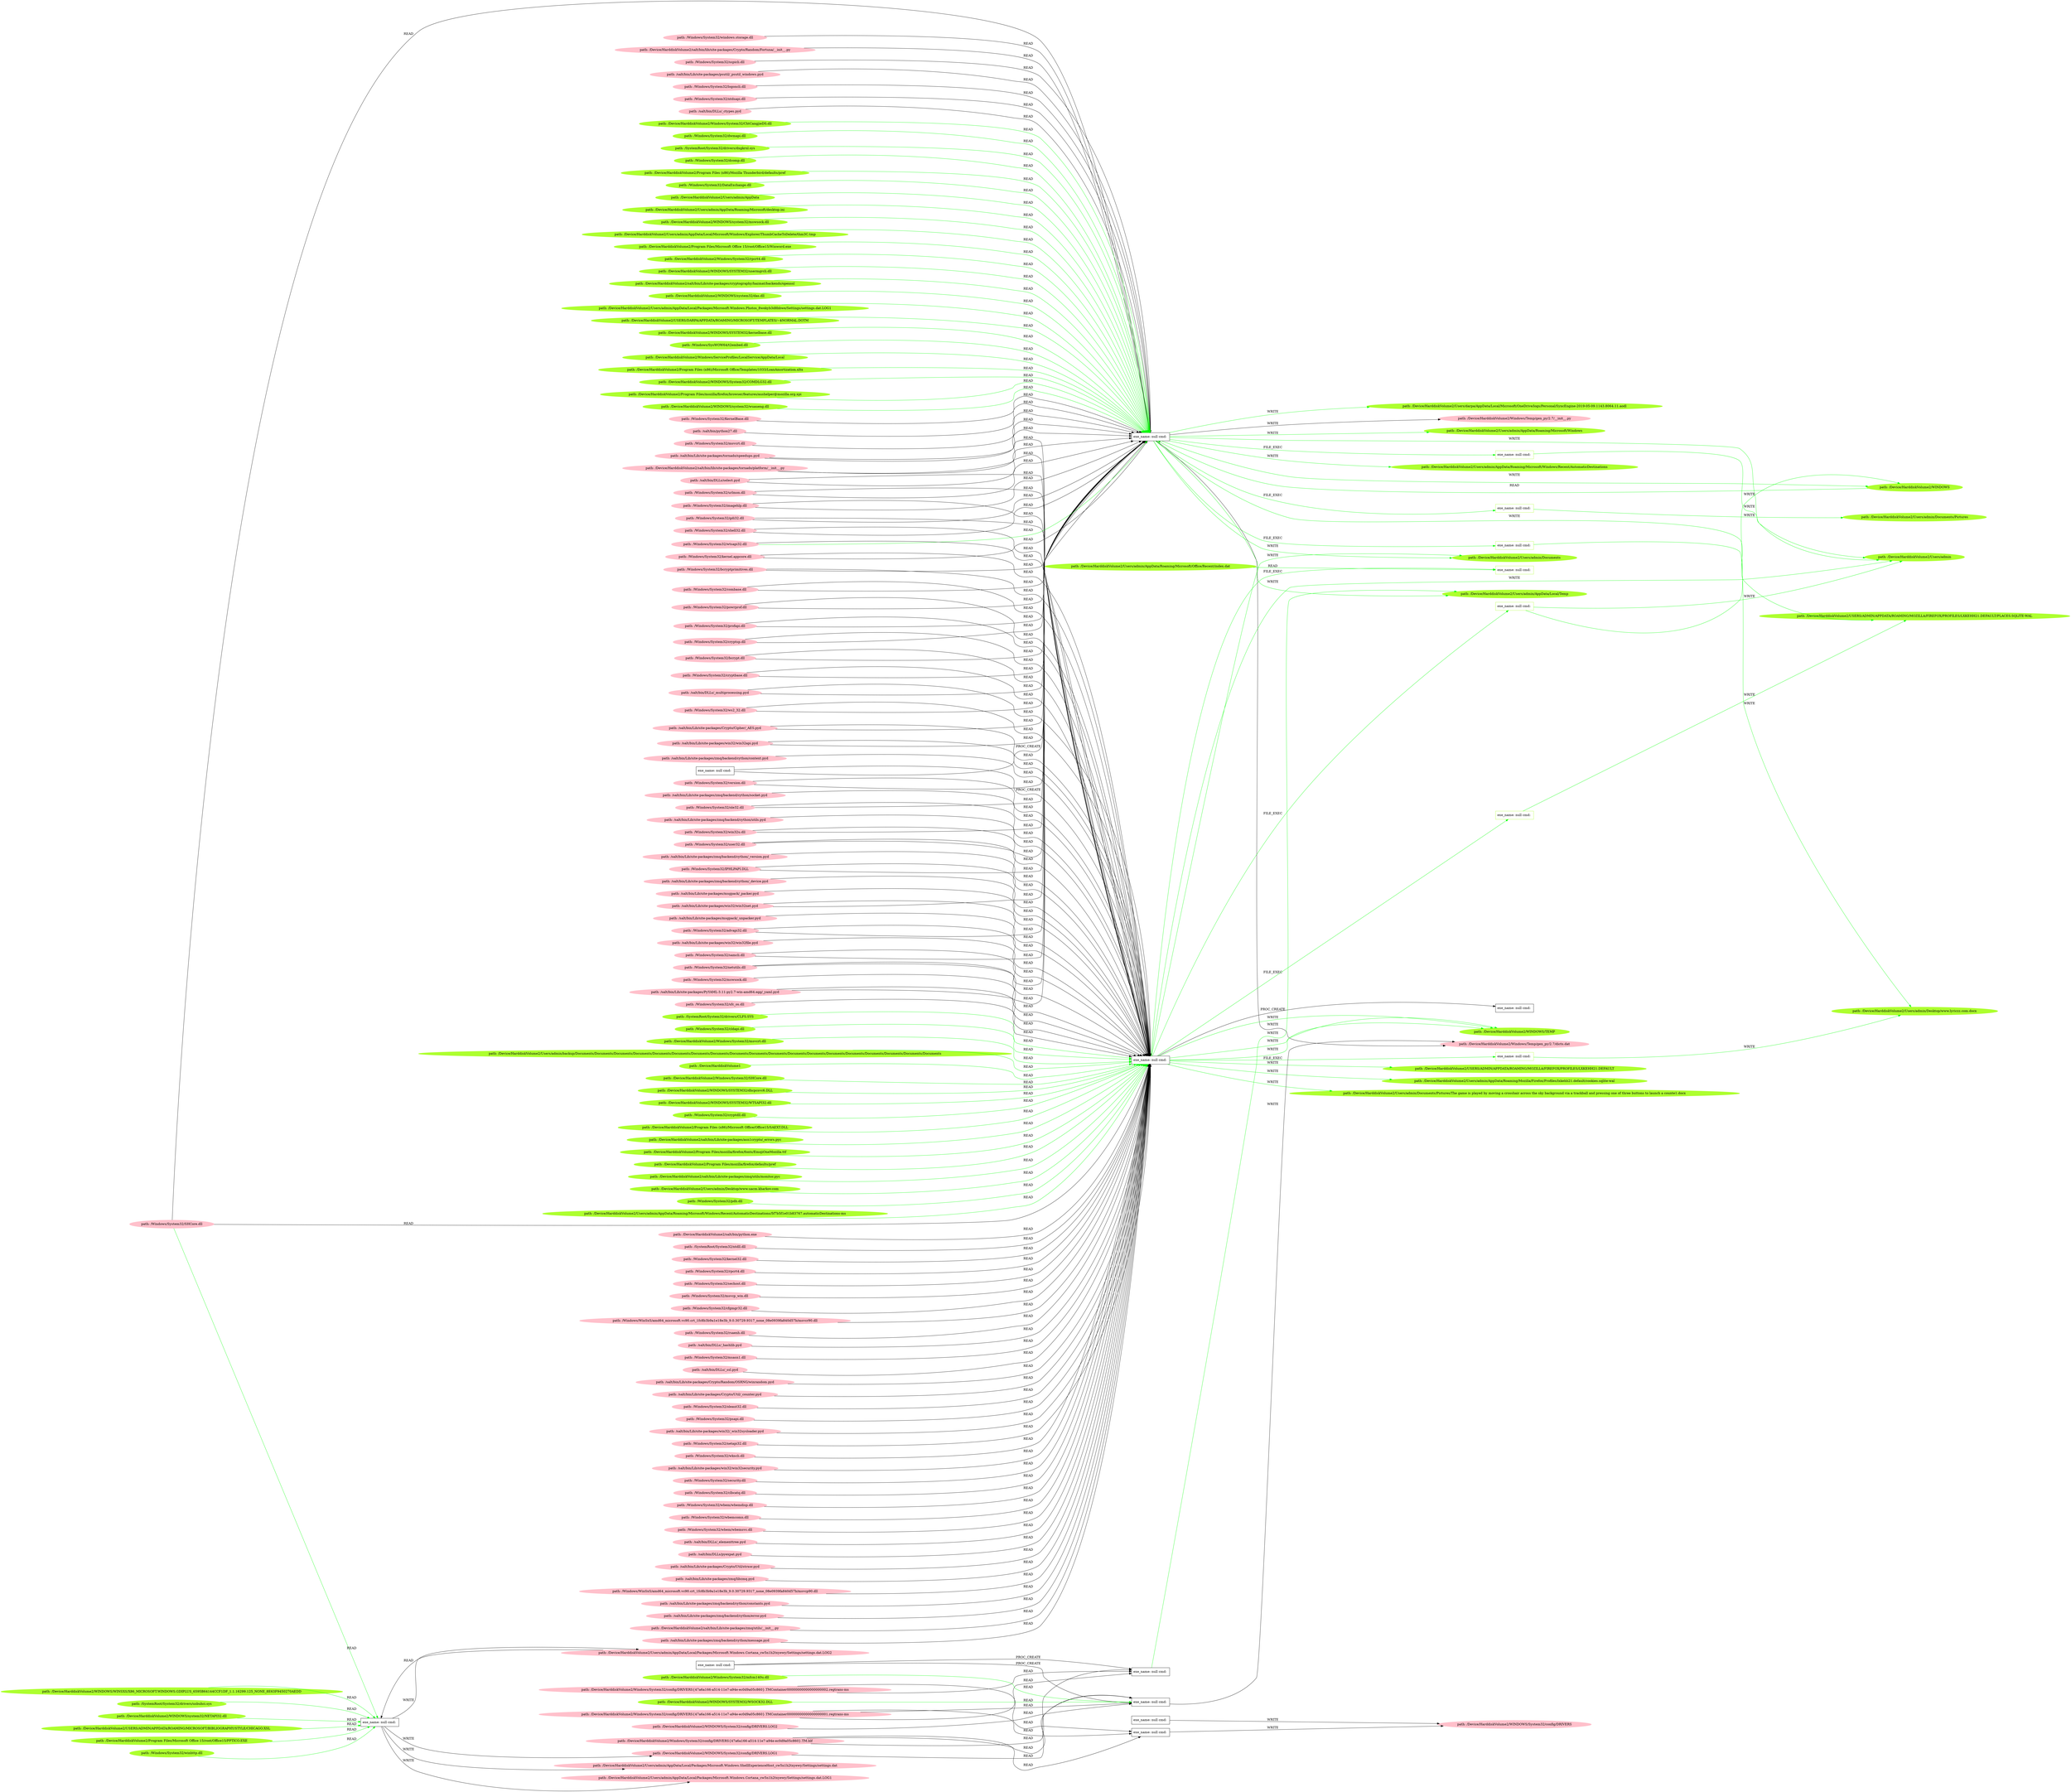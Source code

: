 digraph {
	rankdir=LR
	101 [label="exe_name: null cmd: " color=black shape=box style=solid]
	320 [label="exe_name: null cmd: " color=greenyellow shape=box style=solid]
	101 -> 320 [label=FILE_EXEC color=green]
	101 [label="exe_name: null cmd: " color=black shape=box style=solid]
	349 [label="exe_name: null cmd: " color=greenyellow shape=box style=solid]
	101 -> 349 [label=FILE_EXEC color=green]
	101 [label="exe_name: null cmd: " color=black shape=box style=solid]
	351 [label="exe_name: null cmd: " color=greenyellow shape=box style=solid]
	101 -> 351 [label=FILE_EXEC color=green]
	0 [label="exe_name: null cmd: " color=black shape=box style=solid]
	359 [label="exe_name: null cmd: " color=greenyellow shape=box style=solid]
	0 -> 359 [label=FILE_EXEC color=green]
	0 [label="exe_name: null cmd: " color=black shape=box style=solid]
	368 [label="exe_name: null cmd: " color=greenyellow shape=box style=solid]
	0 -> 368 [label=FILE_EXEC color=green]
	0 [label="exe_name: null cmd: " color=black shape=box style=solid]
	376 [label="exe_name: null cmd: " color=greenyellow shape=box style=solid]
	0 -> 376 [label=FILE_EXEC color=green]
	0 [label="exe_name: null cmd: " color=black shape=box style=solid]
	386 [label="exe_name: null cmd: " color=greenyellow shape=box style=solid]
	0 -> 386 [label=FILE_EXEC color=green]
	318 [label="path: /Device/HarddiskVolume2/Users/admin/AppData" color=greenyellow shape=oval style=filled]
	101 [label="exe_name: null cmd: " color=black shape=box style=solid]
	318 -> 101 [label=READ color=green]
	348 [label="path: /Device/HarddiskVolume2/Users/admin/AppData/Roaming/Microsoft/desktop.ini" color=greenyellow shape=oval style=filled]
	101 [label="exe_name: null cmd: " color=black shape=box style=solid]
	348 -> 101 [label=READ color=green]
	338 [label="path: /Device/HarddiskVolume2/WINDOWS" color=greenyellow shape=oval style=filled]
	101 [label="exe_name: null cmd: " color=black shape=box style=solid]
	338 -> 101 [label=READ color=green]
	381 [label="path: /Device/HarddiskVolume2/Windows/System32/msvcrt.dll" color=greenyellow shape=oval style=filled]
	0 [label="exe_name: null cmd: " color=black shape=box style=solid]
	381 -> 0 [label=READ color=green]
	364 [label="path: /Device/HarddiskVolume2/Users/admin/backup/Documents/Documents/Documents/Documents/Documents/Documents/Documents/Documents/Documents/Documents/Documents/Documents/Documents/Documents/Documents/Documents/Documents/Documents/Documents" color=greenyellow shape=oval style=filled]
	0 [label="exe_name: null cmd: " color=black shape=box style=solid]
	364 -> 0 [label=READ color=green]
	354 [label="path: /Device/HarddiskVolume1" color=greenyellow shape=oval style=filled]
	0 [label="exe_name: null cmd: " color=black shape=box style=solid]
	354 -> 0 [label=READ color=green]
	367 [label="path: /Device/HarddiskVolume2/Windows/System32/SHCore.dll" color=greenyellow shape=oval style=filled]
	0 [label="exe_name: null cmd: " color=black shape=box style=solid]
	367 -> 0 [label=READ color=green]
	63 [label="exe_name: null cmd: " color=black shape=box style=solid]
	184 [label="path: /Device/HarddiskVolume2/WINDOWS/System32/config/DRIVERS.LOG1" color=pink shape=oval style=filled]
	63 -> 184 [label=WRITE color=black]
	151 [label="path: /Device/HarddiskVolume2/Windows/System32/config/DRIVERS{47a6a166-a514-11e7-a94e-ec0d9a05c860}.TMContainer00000000000000000001.regtrans-ms" color=pink shape=oval style=filled]
	66 [label="exe_name: null cmd: " color=black shape=box style=solid]
	151 -> 66 [label=READ color=black]
	66 [label="exe_name: null cmd: " color=black shape=box style=solid]
	283 [label="path: /Device/HarddiskVolume2/WINDOWS/System32/config/DRIVERS" color=pink shape=oval style=filled]
	66 -> 283 [label=WRITE color=black]
	142 [label="path: /Device/HarddiskVolume2/Windows/System32/config/DRIVERS{47a6a166-a514-11e7-a94e-ec0d9a05c860}.TM.blf" color=pink shape=oval style=filled]
	66 [label="exe_name: null cmd: " color=black shape=box style=solid]
	142 -> 66 [label=READ color=black]
	191 [label="path: /Device/HarddiskVolume2/Windows/System32/config/DRIVERS{47a6a166-a514-11e7-a94e-ec0d9a05c860}.TMContainer00000000000000000002.regtrans-ms" color=pink shape=oval style=filled]
	66 [label="exe_name: null cmd: " color=black shape=box style=solid]
	191 -> 66 [label=READ color=black]
	346 [label="path: /Device/HarddiskVolume2/WINDOWS/system32/mswsock.dll" color=greenyellow shape=oval style=filled]
	101 [label="exe_name: null cmd: " color=black shape=box style=solid]
	346 -> 101 [label=READ color=green]
	357 [label="path: /Device/HarddiskVolume2/WINDOWS/SYSTEM32/dhcpcsvc6.DLL" color=greenyellow shape=oval style=filled]
	0 [label="exe_name: null cmd: " color=black shape=box style=solid]
	357 -> 0 [label=READ color=green]
	323 [label="path: /Device/HarddiskVolume2/Users/admin/AppData/Local/Microsoft/Windows/Explorer/ThumbCacheToDelete/thm3C.tmp" color=greenyellow shape=oval style=filled]
	101 [label="exe_name: null cmd: " color=black shape=box style=solid]
	323 -> 101 [label=READ color=green]
	308 [label="path: /Device/HarddiskVolume2/WINDOWS/system32/NETAPI32.dll" color=greenyellow shape=oval style=filled]
	63 [label="exe_name: null cmd: " color=black shape=box style=solid]
	308 -> 63 [label=READ color=green]
	361 [label="path: /Device/HarddiskVolume2/WINDOWS/SYSTEM32/WTSAPI32.dll" color=greenyellow shape=oval style=filled]
	0 [label="exe_name: null cmd: " color=black shape=box style=solid]
	361 -> 0 [label=READ color=green]
	340 [label="path: /Device/HarddiskVolume2/Program Files/Microsoft Office 15/root/Office15/Winword.exe" color=greenyellow shape=oval style=filled]
	101 [label="exe_name: null cmd: " color=black shape=box style=solid]
	340 -> 101 [label=READ color=green]
	363 [label="path: /Windows/System32/cryptdll.dll" color=greenyellow shape=oval style=filled]
	0 [label="exe_name: null cmd: " color=black shape=box style=solid]
	363 -> 0 [label=READ color=green]
	313 [label="path: /Device/HarddiskVolume2/USERS/ADMIN/APPDATA/ROAMING/MICROSOFT/BIBLIOGRAPHY/STYLE/CHICAGO.XSL" color=greenyellow shape=oval style=filled]
	63 [label="exe_name: null cmd: " color=black shape=box style=solid]
	313 -> 63 [label=READ color=green]
	335 [label="path: /Device/HarddiskVolume2/Windows/System32/rpcrt4.dll" color=greenyellow shape=oval style=filled]
	101 [label="exe_name: null cmd: " color=black shape=box style=solid]
	335 -> 101 [label=READ color=green]
	384 [label="path: /Device/HarddiskVolume2/Program Files (x86)/Microsoft Office/Office15/SAEXT.DLL" color=greenyellow shape=oval style=filled]
	0 [label="exe_name: null cmd: " color=black shape=box style=solid]
	384 -> 0 [label=READ color=green]
	324 [label="path: /Device/HarddiskVolume2/WINDOWS/SYSTEM32/usermgrcli.dll" color=greenyellow shape=oval style=filled]
	101 [label="exe_name: null cmd: " color=black shape=box style=solid]
	324 -> 101 [label=READ color=green]
	317 [label="path: /Device/HarddiskVolume2/salt/bin/Lib/site-packages/cryptography/hazmat/backends/openssl" color=greenyellow shape=oval style=filled]
	101 [label="exe_name: null cmd: " color=black shape=box style=solid]
	317 -> 101 [label=READ color=green]
	356 [label="path: /Device/HarddiskVolume2/salt/bin/Lib/site-packages/asn1crypto/_errors.pyc" color=greenyellow shape=oval style=filled]
	0 [label="exe_name: null cmd: " color=black shape=box style=solid]
	356 -> 0 [label=READ color=green]
	63 [label="exe_name: null cmd: " color=black shape=box style=solid]
	302 [label="path: /Device/HarddiskVolume2/Users/admin/AppData/Local/Packages/Microsoft.Windows.ShellExperienceHost_cw5n1h2txyewy/Settings/settings.dat" color=pink shape=oval style=filled]
	63 -> 302 [label=WRITE color=black]
	63 [label="exe_name: null cmd: " color=black shape=box style=solid]
	299 [label="path: /Device/HarddiskVolume2/Users/admin/AppData/Local/Packages/Microsoft.Windows.Cortana_cw5n1h2txyewy/Settings/settings.dat.LOG1" color=pink shape=oval style=filled]
	63 -> 299 [label=WRITE color=black]
	63 [label="exe_name: null cmd: " color=black shape=box style=solid]
	279 [label="path: /Device/HarddiskVolume2/Users/admin/AppData/Local/Packages/Microsoft.Windows.Cortana_cw5n1h2txyewy/Settings/settings.dat.LOG2" color=pink shape=oval style=filled]
	63 -> 279 [label=WRITE color=black]
	279 [label="path: /Device/HarddiskVolume2/Users/admin/AppData/Local/Packages/Microsoft.Windows.Cortana_cw5n1h2txyewy/Settings/settings.dat.LOG2" color=pink shape=oval style=filled]
	63 [label="exe_name: null cmd: " color=black shape=box style=solid]
	279 -> 63 [label=READ color=black]
	380 [label="path: /Device/HarddiskVolume2/Program Files/mozilla/firefox/fonts/EmojiOneMozilla.ttf" color=greenyellow shape=oval style=filled]
	0 [label="exe_name: null cmd: " color=black shape=box style=solid]
	380 -> 0 [label=READ color=green]
	332 [label="path: /Device/HarddiskVolume2/WINDOWS/system32/das.dll" color=greenyellow shape=oval style=filled]
	101 [label="exe_name: null cmd: " color=black shape=box style=solid]
	332 -> 101 [label=READ color=green]
	0 [label="exe_name: null cmd: " color=black shape=box style=solid]
	362 [label="path: /Device/HarddiskVolume2/WINDOWS/TEMP" color=greenyellow shape=oval style=filled]
	0 -> 362 [label=WRITE color=green]
	339 [label="path: /Device/HarddiskVolume2/Users/admin/AppData/Local/Packages/Microsoft.Windows.Photos_8wekyb3d8bbwe/Settings/settings.dat.LOG1" color=greenyellow shape=oval style=filled]
	101 [label="exe_name: null cmd: " color=black shape=box style=solid]
	339 -> 101 [label=READ color=green]
	312 [label="path: /Device/HarddiskVolume2/Program Files/Microsoft Office 15/root/Office15/PPTICO.EXE" color=greenyellow shape=oval style=filled]
	63 [label="exe_name: null cmd: " color=black shape=box style=solid]
	312 -> 63 [label=READ color=green]
	388 [label="path: /Device/HarddiskVolume2/Windows/System32/mfcm140u.dll" color=greenyellow shape=oval style=filled]
	100 [label="exe_name: null cmd: " color=black shape=box style=solid]
	388 -> 100 [label=READ color=green]
	344 [label="path: /Device/HarddiskVolume2/USERS/DARPA/APPDATA/ROAMING/MICROSOFT/TEMPLATES/~$NORMAL.DOTM" color=greenyellow shape=oval style=filled]
	101 [label="exe_name: null cmd: " color=black shape=box style=solid]
	344 -> 101 [label=READ color=green]
	101 [label="exe_name: null cmd: " color=black shape=box style=solid]
	347 [label="path: /Device/HarddiskVolume2/Users/admin/AppData/Local/Temp" color=greenyellow shape=oval style=filled]
	101 -> 347 [label=WRITE color=green]
	0 [label="exe_name: null cmd: " color=black shape=box style=solid]
	362 [label="path: /Device/HarddiskVolume2/WINDOWS/TEMP" color=greenyellow shape=oval style=filled]
	0 -> 362 [label=WRITE color=green]
	310 [label="path: /Windows/System32/winhttp.dll" color=greenyellow shape=oval style=filled]
	63 [label="exe_name: null cmd: " color=black shape=box style=solid]
	310 -> 63 [label=READ color=green]
	331 [label="path: /Device/HarddiskVolume2/WINDOWS/SYSTEM32/kernelbase.dll" color=greenyellow shape=oval style=filled]
	101 [label="exe_name: null cmd: " color=black shape=box style=solid]
	331 -> 101 [label=READ color=green]
	333 [label="path: /Windows/SysWOW64/t2embed.dll" color=greenyellow shape=oval style=filled]
	101 [label="exe_name: null cmd: " color=black shape=box style=solid]
	333 -> 101 [label=READ color=green]
	330 [label="path: /Device/HarddiskVolume2/Windows/ServiceProfiles/LocalService/AppData/Local" color=greenyellow shape=oval style=filled]
	101 [label="exe_name: null cmd: " color=black shape=box style=solid]
	330 -> 101 [label=READ color=green]
	309 [label="path: /Device/HarddiskVolume2/WINDOWS/WINSXS/X86_MICROSOFT.WINDOWS.GDIPLUS_6595B64144CCF1DF_1.1.16299.125_NONE_8E63F9450270AEDD" color=greenyellow shape=oval style=filled]
	63 [label="exe_name: null cmd: " color=black shape=box style=solid]
	309 -> 63 [label=READ color=green]
	0 [label="exe_name: null cmd: " color=black shape=box style=solid]
	362 [label="path: /Device/HarddiskVolume2/WINDOWS/TEMP" color=greenyellow shape=oval style=filled]
	0 -> 362 [label=WRITE color=green]
	376 [label="exe_name: null cmd: " color=greenyellow shape=box style=solid]
	336 [label="path: /Device/HarddiskVolume2/USERS/ADMIN/APPDATA/ROAMING/MOZILLA/FIREFOX/PROFILES/LXKEHH21.DEFAULT/PLACES.SQLITE-WAL" color=greenyellow shape=oval style=filled]
	376 -> 336 [label=WRITE color=green]
	67 [label="exe_name: null cmd: " color=black shape=box style=solid]
	347 [label="path: /Device/HarddiskVolume2/Users/admin/AppData/Local/Temp" color=greenyellow shape=oval style=filled]
	67 -> 347 [label=WRITE color=green]
	102 [label="exe_name: null cmd: " color=black shape=box style=solid]
	67 [label="exe_name: null cmd: " color=black shape=box style=solid]
	102 -> 67 [label=PROC_CREATE color=black]
	65 [label="exe_name: null cmd: " color=black shape=box style=solid]
	283 [label="path: /Device/HarddiskVolume2/WINDOWS/System32/config/DRIVERS" color=pink shape=oval style=filled]
	65 -> 283 [label=WRITE color=black]
	151 [label="path: /Device/HarddiskVolume2/Windows/System32/config/DRIVERS{47a6a166-a514-11e7-a94e-ec0d9a05c860}.TMContainer00000000000000000001.regtrans-ms" color=pink shape=oval style=filled]
	67 [label="exe_name: null cmd: " color=black shape=box style=solid]
	151 -> 67 [label=READ color=black]
	142 [label="path: /Device/HarddiskVolume2/Windows/System32/config/DRIVERS{47a6a166-a514-11e7-a94e-ec0d9a05c860}.TM.blf" color=pink shape=oval style=filled]
	67 [label="exe_name: null cmd: " color=black shape=box style=solid]
	142 -> 67 [label=READ color=black]
	191 [label="path: /Device/HarddiskVolume2/Windows/System32/config/DRIVERS{47a6a166-a514-11e7-a94e-ec0d9a05c860}.TMContainer00000000000000000002.regtrans-ms" color=pink shape=oval style=filled]
	67 [label="exe_name: null cmd: " color=black shape=box style=solid]
	191 -> 67 [label=READ color=black]
	101 [label="exe_name: null cmd: " color=black shape=box style=solid]
	329 [label="path: /Device/HarddiskVolume2/Users/darpa/AppData/Local/Microsoft/OneDrive/logs/Personal/SyncEngine-2019-05-09.1143.8064.11.aodl" color=greenyellow shape=oval style=filled]
	101 -> 329 [label=WRITE color=green]
	319 [label="path: /Device/HarddiskVolume2/Program Files (x86)/Microsoft Office/Templates/1033/LoanAmortization.xltx" color=greenyellow shape=oval style=filled]
	101 [label="exe_name: null cmd: " color=black shape=box style=solid]
	319 -> 101 [label=READ color=green]
	0 [label="exe_name: null cmd: " color=black shape=box style=solid]
	315 [label="path: /Device/HarddiskVolume2/Users/admin/Documents" color=greenyellow shape=oval style=filled]
	0 -> 315 [label=WRITE color=green]
	349 [label="exe_name: null cmd: " color=greenyellow shape=box style=solid]
	350 [label="path: /Device/HarddiskVolume2/Users/admin/Desktop/www.lyriczz.com.docx" color=greenyellow shape=oval style=filled]
	349 -> 350 [label=WRITE color=green]
	386 [label="exe_name: null cmd: " color=greenyellow shape=box style=solid]
	350 [label="path: /Device/HarddiskVolume2/Users/admin/Desktop/www.lyriczz.com.docx" color=greenyellow shape=oval style=filled]
	386 -> 350 [label=WRITE color=green]
	337 [label="path: /Device/HarddiskVolume2/WINDOWS/System32/COMDLG32.dll" color=greenyellow shape=oval style=filled]
	101 [label="exe_name: null cmd: " color=black shape=box style=solid]
	337 -> 101 [label=READ color=green]
	385 [label="path: /Device/HarddiskVolume2/Program Files/mozilla/firefox/defaults/pref" color=greenyellow shape=oval style=filled]
	0 [label="exe_name: null cmd: " color=black shape=box style=solid]
	385 -> 0 [label=READ color=green]
	373 [label="path: /Device/HarddiskVolume2/salt/bin/Lib/site-packages/zmq/utils/monitor.pyc" color=greenyellow shape=oval style=filled]
	0 [label="exe_name: null cmd: " color=black shape=box style=solid]
	373 -> 0 [label=READ color=green]
	316 [label="path: /Device/HarddiskVolume2/Program Files/mozilla/firefox/browser/features/aushelper@mozilla.org.xpi" color=greenyellow shape=oval style=filled]
	101 [label="exe_name: null cmd: " color=black shape=box style=solid]
	316 -> 101 [label=READ color=green]
	334 [label="path: /Device/HarddiskVolume2/WINDOWS/system32/wuaueng.dll" color=greenyellow shape=oval style=filled]
	101 [label="exe_name: null cmd: " color=black shape=box style=solid]
	334 -> 101 [label=READ color=green]
	383 [label="path: /Device/HarddiskVolume2/Users/admin/Desktop/www.uacm.kharkov.com" color=greenyellow shape=oval style=filled]
	0 [label="exe_name: null cmd: " color=black shape=box style=solid]
	383 -> 0 [label=READ color=green]
	358 [label="path: /Windows/System32/pdh.dll" color=greenyellow shape=oval style=filled]
	0 [label="exe_name: null cmd: " color=black shape=box style=solid]
	358 -> 0 [label=READ color=green]
	389 [label="path: /Device/HarddiskVolume2/WINDOWS/SYSTEM32/WSOCK32.DLL" color=greenyellow shape=oval style=filled]
	100 [label="exe_name: null cmd: " color=black shape=box style=solid]
	389 -> 100 [label=READ color=green]
	366 [label="path: /Device/HarddiskVolume2/Users/admin/AppData/Roaming/Microsoft/Windows/Recent/AutomaticDestinations/5f7b5f1e01b83767.automaticDestinations-ms" color=greenyellow shape=oval style=filled]
	0 [label="exe_name: null cmd: " color=black shape=box style=solid]
	366 -> 0 [label=READ color=green]
	102 [label="exe_name: null cmd: " color=black shape=box style=solid]
	100 [label="exe_name: null cmd: " color=black shape=box style=solid]
	102 -> 100 [label=PROC_CREATE color=black]
	113 [label="path: /Device/HarddiskVolume2/WINDOWS/System32/config/DRIVERS.LOG2" color=pink shape=oval style=filled]
	100 [label="exe_name: null cmd: " color=black shape=box style=solid]
	113 -> 100 [label=READ color=black]
	184 [label="path: /Device/HarddiskVolume2/WINDOWS/System32/config/DRIVERS.LOG1" color=pink shape=oval style=filled]
	100 [label="exe_name: null cmd: " color=black shape=box style=solid]
	184 -> 100 [label=READ color=black]
	142 [label="path: /Device/HarddiskVolume2/Windows/System32/config/DRIVERS{47a6a166-a514-11e7-a94e-ec0d9a05c860}.TM.blf" color=pink shape=oval style=filled]
	100 [label="exe_name: null cmd: " color=black shape=box style=solid]
	142 -> 100 [label=READ color=black]
	151 [label="path: /Device/HarddiskVolume2/Windows/System32/config/DRIVERS{47a6a166-a514-11e7-a94e-ec0d9a05c860}.TMContainer00000000000000000001.regtrans-ms" color=pink shape=oval style=filled]
	100 [label="exe_name: null cmd: " color=black shape=box style=solid]
	151 -> 100 [label=READ color=black]
	26 [label="exe_name: null cmd: " color=black shape=box style=solid]
	101 [label="exe_name: null cmd: " color=black shape=box style=solid]
	26 -> 101 [label=PROC_CREATE color=black]
	291 [label="path: /Windows/System32/KernelBase.dll" color=pink shape=oval style=filled]
	101 [label="exe_name: null cmd: " color=black shape=box style=solid]
	291 -> 101 [label=READ color=black]
	235 [label="path: /Windows/System32/win32u.dll" color=pink shape=oval style=filled]
	101 [label="exe_name: null cmd: " color=black shape=box style=solid]
	235 -> 101 [label=READ color=black]
	288 [label="path: /Windows/System32/user32.dll" color=pink shape=oval style=filled]
	101 [label="exe_name: null cmd: " color=black shape=box style=solid]
	288 -> 101 [label=READ color=black]
	301 [label="path: /salt/bin/python27.dll" color=pink shape=oval style=filled]
	101 [label="exe_name: null cmd: " color=black shape=box style=solid]
	301 -> 101 [label=READ color=black]
	155 [label="path: /Windows/System32/msvcrt.dll" color=pink shape=oval style=filled]
	101 [label="exe_name: null cmd: " color=black shape=box style=solid]
	155 -> 101 [label=READ color=black]
	156 [label="path: /Windows/System32/advapi32.dll" color=pink shape=oval style=filled]
	101 [label="exe_name: null cmd: " color=black shape=box style=solid]
	156 -> 101 [label=READ color=black]
	162 [label="path: /Windows/System32/gdi32.dll" color=pink shape=oval style=filled]
	101 [label="exe_name: null cmd: " color=black shape=box style=solid]
	162 -> 101 [label=READ color=black]
	193 [label="path: /Windows/System32/shell32.dll" color=pink shape=oval style=filled]
	101 [label="exe_name: null cmd: " color=black shape=box style=solid]
	193 -> 101 [label=READ color=black]
	128 [label="path: /Windows/System32/kernel.appcore.dll" color=pink shape=oval style=filled]
	101 [label="exe_name: null cmd: " color=black shape=box style=solid]
	128 -> 101 [label=READ color=black]
	136 [label="path: /Windows/System32/SHCore.dll" color=pink shape=oval style=filled]
	101 [label="exe_name: null cmd: " color=black shape=box style=solid]
	136 -> 101 [label=READ color=black]
	140 [label="path: /Windows/System32/bcryptprimitives.dll" color=pink shape=oval style=filled]
	101 [label="exe_name: null cmd: " color=black shape=box style=solid]
	140 -> 101 [label=READ color=black]
	170 [label="path: /Windows/System32/combase.dll" color=pink shape=oval style=filled]
	101 [label="exe_name: null cmd: " color=black shape=box style=solid]
	170 -> 101 [label=READ color=black]
	239 [label="path: /Windows/System32/powrprof.dll" color=pink shape=oval style=filled]
	101 [label="exe_name: null cmd: " color=black shape=box style=solid]
	239 -> 101 [label=READ color=black]
	262 [label="path: /Windows/System32/windows.storage.dll" color=pink shape=oval style=filled]
	101 [label="exe_name: null cmd: " color=black shape=box style=solid]
	262 -> 101 [label=READ color=black]
	277 [label="path: /Windows/System32/profapi.dll" color=pink shape=oval style=filled]
	101 [label="exe_name: null cmd: " color=black shape=box style=solid]
	277 -> 101 [label=READ color=black]
	247 [label="path: /Windows/System32/cryptsp.dll" color=pink shape=oval style=filled]
	101 [label="exe_name: null cmd: " color=black shape=box style=solid]
	247 -> 101 [label=READ color=black]
	201 [label="path: /Windows/System32/bcrypt.dll" color=pink shape=oval style=filled]
	101 [label="exe_name: null cmd: " color=black shape=box style=solid]
	201 -> 101 [label=READ color=black]
	168 [label="path: /Windows/System32/cryptbase.dll" color=pink shape=oval style=filled]
	101 [label="exe_name: null cmd: " color=black shape=box style=solid]
	168 -> 101 [label=READ color=black]
	145 [label="path: /salt/bin/DLLs/_multiprocessing.pyd" color=pink shape=oval style=filled]
	101 [label="exe_name: null cmd: " color=black shape=box style=solid]
	145 -> 101 [label=READ color=black]
	217 [label="path: /Windows/System32/ws2_32.dll" color=pink shape=oval style=filled]
	101 [label="exe_name: null cmd: " color=black shape=box style=solid]
	217 -> 101 [label=READ color=black]
	243 [label="path: /Device/HarddiskVolume2/salt/bin/lib/site-packages/Crypto/Random/Fortuna/__init__.py" color=pink shape=oval style=filled]
	101 [label="exe_name: null cmd: " color=black shape=box style=solid]
	243 -> 101 [label=READ color=black]
	178 [label="path: /salt/bin/Lib/site-packages/Crypto/Cipher/_AES.pyd" color=pink shape=oval style=filled]
	101 [label="exe_name: null cmd: " color=black shape=box style=solid]
	178 -> 101 [label=READ color=black]
	241 [label="path: /salt/bin/Lib/site-packages/win32/win32api.pyd" color=pink shape=oval style=filled]
	101 [label="exe_name: null cmd: " color=black shape=box style=solid]
	241 -> 101 [label=READ color=black]
	195 [label="path: /Windows/System32/version.dll" color=pink shape=oval style=filled]
	101 [label="exe_name: null cmd: " color=black shape=box style=solid]
	195 -> 101 [label=READ color=black]
	205 [label="path: /Windows/System32/ole32.dll" color=pink shape=oval style=filled]
	101 [label="exe_name: null cmd: " color=black shape=box style=solid]
	205 -> 101 [label=READ color=black]
	264 [label="path: /Windows/System32/sspicli.dll" color=pink shape=oval style=filled]
	101 [label="exe_name: null cmd: " color=black shape=box style=solid]
	264 -> 101 [label=READ color=black]
	159 [label="path: /salt/bin/Lib/site-packages/psutil/_psutil_windows.pyd" color=pink shape=oval style=filled]
	101 [label="exe_name: null cmd: " color=black shape=box style=solid]
	159 -> 101 [label=READ color=black]
	255 [label="path: /Windows/System32/IPHLPAPI.DLL" color=pink shape=oval style=filled]
	101 [label="exe_name: null cmd: " color=black shape=box style=solid]
	255 -> 101 [label=READ color=black]
	174 [label="path: /salt/bin/Lib/site-packages/win32/win32net.pyd" color=pink shape=oval style=filled]
	101 [label="exe_name: null cmd: " color=black shape=box style=solid]
	174 -> 101 [label=READ color=black]
	237 [label="path: /Windows/System32/samcli.dll" color=pink shape=oval style=filled]
	101 [label="exe_name: null cmd: " color=black shape=box style=solid]
	237 -> 101 [label=READ color=black]
	271 [label="path: /Windows/System32/logoncli.dll" color=pink shape=oval style=filled]
	101 [label="exe_name: null cmd: " color=black shape=box style=solid]
	271 -> 101 [label=READ color=black]
	172 [label="path: /Windows/System32/netutils.dll" color=pink shape=oval style=filled]
	101 [label="exe_name: null cmd: " color=black shape=box style=solid]
	172 -> 101 [label=READ color=black]
	189 [label="path: /Windows/System32/ntdsapi.dll" color=pink shape=oval style=filled]
	101 [label="exe_name: null cmd: " color=black shape=box style=solid]
	189 -> 101 [label=READ color=black]
	252 [label="path: /salt/bin/DLLs/_ctypes.pyd" color=pink shape=oval style=filled]
	101 [label="exe_name: null cmd: " color=black shape=box style=solid]
	252 -> 101 [label=READ color=black]
	203 [label="path: /salt/bin/Lib/site-packages/PyYAML-3.11-py2.7-win-amd64.egg/_yaml.pyd" color=pink shape=oval style=filled]
	101 [label="exe_name: null cmd: " color=black shape=box style=solid]
	203 -> 101 [label=READ color=black]
	213 [label="path: /salt/bin/Lib/site-packages/tornado/speedups.pyd" color=pink shape=oval style=filled]
	101 [label="exe_name: null cmd: " color=black shape=box style=solid]
	213 -> 101 [label=READ color=black]
	219 [label="path: /Device/HarddiskVolume2/salt/bin/lib/site-packages/tornado/platform/__init__.py" color=pink shape=oval style=filled]
	101 [label="exe_name: null cmd: " color=black shape=box style=solid]
	219 -> 101 [label=READ color=black]
	231 [label="path: /salt/bin/DLLs/select.pyd" color=pink shape=oval style=filled]
	101 [label="exe_name: null cmd: " color=black shape=box style=solid]
	231 -> 101 [label=READ color=black]
	207 [label="path: /Windows/System32/urlmon.dll" color=pink shape=oval style=filled]
	101 [label="exe_name: null cmd: " color=black shape=box style=solid]
	207 -> 101 [label=READ color=black]
	304 [label="path: /Windows/System32/imagehlp.dll" color=pink shape=oval style=filled]
	101 [label="exe_name: null cmd: " color=black shape=box style=solid]
	304 -> 101 [label=READ color=black]
	101 [label="exe_name: null cmd: " color=black shape=box style=solid]
	258 [label="path: /Device/HarddiskVolume2/Windows/Temp/gen_py/2.7/__init__.py" color=pink shape=oval style=filled]
	101 -> 258 [label=WRITE color=black]
	101 [label="exe_name: null cmd: " color=black shape=box style=solid]
	225 [label="path: /Device/HarddiskVolume2/Windows/Temp/gen_py/2.7/dicts.dat" color=pink shape=oval style=filled]
	101 -> 225 [label=WRITE color=black]
	100 [label="exe_name: null cmd: " color=black shape=box style=solid]
	225 [label="path: /Device/HarddiskVolume2/Windows/Temp/gen_py/2.7/dicts.dat" color=pink shape=oval style=filled]
	100 -> 225 [label=WRITE color=black]
	101 [label="exe_name: null cmd: " color=black shape=box style=solid]
	336 [label="path: /Device/HarddiskVolume2/USERS/ADMIN/APPDATA/ROAMING/MOZILLA/FIREFOX/PROFILES/LXKEHH21.DEFAULT/PLACES.SQLITE-WAL" color=greenyellow shape=oval style=filled]
	101 -> 336 [label=WRITE color=green]
	341 [label="path: /Device/HarddiskVolume2/Windows/System32/ChtCangjieDS.dll" color=greenyellow shape=oval style=filled]
	101 [label="exe_name: null cmd: " color=black shape=box style=solid]
	341 -> 101 [label=READ color=green]
	368 [label="exe_name: null cmd: " color=greenyellow shape=box style=solid]
	338 [label="path: /Device/HarddiskVolume2/WINDOWS" color=greenyellow shape=oval style=filled]
	368 -> 338 [label=WRITE color=green]
	368 [label="exe_name: null cmd: " color=greenyellow shape=box style=solid]
	321 [label="path: /Device/HarddiskVolume2/Users/admin" color=greenyellow shape=oval style=filled]
	368 -> 321 [label=WRITE color=green]
	0 [label="exe_name: null cmd: " color=black shape=box style=solid]
	379 [label="path: /Device/HarddiskVolume2/Users/admin/AppData/Roaming/Mozilla/Firefox/Profiles/lxkehh21.default/cookies.sqlite-wal" color=greenyellow shape=oval style=filled]
	0 -> 379 [label=WRITE color=green]
	345 [label="path: /Windows/System32/dwmapi.dll" color=greenyellow shape=oval style=filled]
	101 [label="exe_name: null cmd: " color=black shape=box style=solid]
	345 -> 101 [label=READ color=green]
	0 [label="exe_name: null cmd: " color=black shape=box style=solid]
	382 [label="path: /Device/HarddiskVolume2/Users/admin/Documents/Pictures/The game is played by moving a crosshair across the sky background via a trackball and pressing one of three buttons to launch a counte1.docx" color=greenyellow shape=oval style=filled]
	0 -> 382 [label=WRITE color=green]
	360 [label="path: /Device/HarddiskVolume2/Users/admin/AppData/Roaming/Microsoft/Office/Recent/index.dat" color=greenyellow shape=oval style=filled]
	359 [label="exe_name: null cmd: " color=greenyellow shape=box style=solid]
	360 -> 359 [label=READ color=green]
	101 [label="exe_name: null cmd: " color=black shape=box style=solid]
	338 [label="path: /Device/HarddiskVolume2/WINDOWS" color=greenyellow shape=oval style=filled]
	101 -> 338 [label=WRITE color=green]
	26 [label="exe_name: null cmd: " color=black shape=box style=solid]
	0 [label="exe_name: null cmd: " color=black shape=box style=solid]
	26 -> 0 [label=PROC_CREATE color=black]
	297 [label="path: /Device/HarddiskVolume2/salt/bin/python.exe" color=pink shape=oval style=filled]
	0 [label="exe_name: null cmd: " color=black shape=box style=solid]
	297 -> 0 [label=READ color=black]
	233 [label="path: /SystemRoot/System32/ntdll.dll" color=pink shape=oval style=filled]
	0 [label="exe_name: null cmd: " color=black shape=box style=solid]
	233 -> 0 [label=READ color=black]
	270 [label="path: /Windows/System32/kernel32.dll" color=pink shape=oval style=filled]
	0 [label="exe_name: null cmd: " color=black shape=box style=solid]
	270 -> 0 [label=READ color=black]
	156 [label="path: /Windows/System32/advapi32.dll" color=pink shape=oval style=filled]
	0 [label="exe_name: null cmd: " color=black shape=box style=solid]
	156 -> 0 [label=READ color=black]
	162 [label="path: /Windows/System32/gdi32.dll" color=pink shape=oval style=filled]
	0 [label="exe_name: null cmd: " color=black shape=box style=solid]
	162 -> 0 [label=READ color=black]
	177 [label="path: /Windows/System32/rpcrt4.dll" color=pink shape=oval style=filled]
	0 [label="exe_name: null cmd: " color=black shape=box style=solid]
	177 -> 0 [label=READ color=black]
	180 [label="path: /Windows/System32/sechost.dll" color=pink shape=oval style=filled]
	0 [label="exe_name: null cmd: " color=black shape=box style=solid]
	180 -> 0 [label=READ color=black]
	235 [label="path: /Windows/System32/win32u.dll" color=pink shape=oval style=filled]
	0 [label="exe_name: null cmd: " color=black shape=box style=solid]
	235 -> 0 [label=READ color=black]
	260 [label="path: /Windows/System32/msvcp_win.dll" color=pink shape=oval style=filled]
	0 [label="exe_name: null cmd: " color=black shape=box style=solid]
	260 -> 0 [label=READ color=black]
	288 [label="path: /Windows/System32/user32.dll" color=pink shape=oval style=filled]
	0 [label="exe_name: null cmd: " color=black shape=box style=solid]
	288 -> 0 [label=READ color=black]
	128 [label="path: /Windows/System32/kernel.appcore.dll" color=pink shape=oval style=filled]
	0 [label="exe_name: null cmd: " color=black shape=box style=solid]
	128 -> 0 [label=READ color=black]
	136 [label="path: /Windows/System32/SHCore.dll" color=pink shape=oval style=filled]
	0 [label="exe_name: null cmd: " color=black shape=box style=solid]
	136 -> 0 [label=READ color=black]
	138 [label="path: /Windows/System32/cfgmgr32.dll" color=pink shape=oval style=filled]
	0 [label="exe_name: null cmd: " color=black shape=box style=solid]
	138 -> 0 [label=READ color=black]
	140 [label="path: /Windows/System32/bcryptprimitives.dll" color=pink shape=oval style=filled]
	0 [label="exe_name: null cmd: " color=black shape=box style=solid]
	140 -> 0 [label=READ color=black]
	170 [label="path: /Windows/System32/combase.dll" color=pink shape=oval style=filled]
	0 [label="exe_name: null cmd: " color=black shape=box style=solid]
	170 -> 0 [label=READ color=black]
	193 [label="path: /Windows/System32/shell32.dll" color=pink shape=oval style=filled]
	0 [label="exe_name: null cmd: " color=black shape=box style=solid]
	193 -> 0 [label=READ color=black]
	239 [label="path: /Windows/System32/powrprof.dll" color=pink shape=oval style=filled]
	0 [label="exe_name: null cmd: " color=black shape=box style=solid]
	239 -> 0 [label=READ color=black]
	277 [label="path: /Windows/System32/profapi.dll" color=pink shape=oval style=filled]
	0 [label="exe_name: null cmd: " color=black shape=box style=solid]
	277 -> 0 [label=READ color=black]
	165 [label="path: /Windows/WinSxS/amd64_microsoft.vc90.crt_1fc8b3b9a1e18e3b_9.0.30729.9317_none_08e0939fa840d57b/msvcr90.dll" color=pink shape=oval style=filled]
	0 [label="exe_name: null cmd: " color=black shape=box style=solid]
	165 -> 0 [label=READ color=black]
	247 [label="path: /Windows/System32/cryptsp.dll" color=pink shape=oval style=filled]
	0 [label="exe_name: null cmd: " color=black shape=box style=solid]
	247 -> 0 [label=READ color=black]
	201 [label="path: /Windows/System32/bcrypt.dll" color=pink shape=oval style=filled]
	0 [label="exe_name: null cmd: " color=black shape=box style=solid]
	201 -> 0 [label=READ color=black]
	286 [label="path: /Windows/System32/rsaenh.dll" color=pink shape=oval style=filled]
	0 [label="exe_name: null cmd: " color=black shape=box style=solid]
	286 -> 0 [label=READ color=black]
	168 [label="path: /Windows/System32/cryptbase.dll" color=pink shape=oval style=filled]
	0 [label="exe_name: null cmd: " color=black shape=box style=solid]
	168 -> 0 [label=READ color=black]
	145 [label="path: /salt/bin/DLLs/_multiprocessing.pyd" color=pink shape=oval style=filled]
	0 [label="exe_name: null cmd: " color=black shape=box style=solid]
	145 -> 0 [label=READ color=black]
	217 [label="path: /Windows/System32/ws2_32.dll" color=pink shape=oval style=filled]
	0 [label="exe_name: null cmd: " color=black shape=box style=solid]
	217 -> 0 [label=READ color=black]
	222 [label="path: /salt/bin/DLLs/_hashlib.pyd" color=pink shape=oval style=filled]
	0 [label="exe_name: null cmd: " color=black shape=box style=solid]
	222 -> 0 [label=READ color=black]
	187 [label="path: /Windows/System32/msasn1.dll" color=pink shape=oval style=filled]
	0 [label="exe_name: null cmd: " color=black shape=box style=solid]
	187 -> 0 [label=READ color=black]
	223 [label="path: /salt/bin/DLLs/_ssl.pyd" color=pink shape=oval style=filled]
	0 [label="exe_name: null cmd: " color=black shape=box style=solid]
	223 -> 0 [label=READ color=black]
	210 [label="path: /salt/bin/Lib/site-packages/Crypto/Random/OSRNG/winrandom.pyd" color=pink shape=oval style=filled]
	0 [label="exe_name: null cmd: " color=black shape=box style=solid]
	210 -> 0 [label=READ color=black]
	229 [label="path: /salt/bin/Lib/site-packages/Crypto/Util/_counter.pyd" color=pink shape=oval style=filled]
	0 [label="exe_name: null cmd: " color=black shape=box style=solid]
	229 -> 0 [label=READ color=black]
	178 [label="path: /salt/bin/Lib/site-packages/Crypto/Cipher/_AES.pyd" color=pink shape=oval style=filled]
	0 [label="exe_name: null cmd: " color=black shape=box style=solid]
	178 -> 0 [label=READ color=black]
	195 [label="path: /Windows/System32/version.dll" color=pink shape=oval style=filled]
	0 [label="exe_name: null cmd: " color=black shape=box style=solid]
	195 -> 0 [label=READ color=black]
	241 [label="path: /salt/bin/Lib/site-packages/win32/win32api.pyd" color=pink shape=oval style=filled]
	0 [label="exe_name: null cmd: " color=black shape=box style=solid]
	241 -> 0 [label=READ color=black]
	205 [label="path: /Windows/System32/ole32.dll" color=pink shape=oval style=filled]
	0 [label="exe_name: null cmd: " color=black shape=box style=solid]
	205 -> 0 [label=READ color=black]
	273 [label="path: /Windows/System32/oleaut32.dll" color=pink shape=oval style=filled]
	0 [label="exe_name: null cmd: " color=black shape=box style=solid]
	273 -> 0 [label=READ color=black]
	166 [label="path: /Windows/System32/psapi.dll" color=pink shape=oval style=filled]
	0 [label="exe_name: null cmd: " color=black shape=box style=solid]
	166 -> 0 [label=READ color=black]
	133 [label="path: /Windows/System32/wtsapi32.dll" color=pink shape=oval style=filled]
	0 [label="exe_name: null cmd: " color=black shape=box style=solid]
	133 -> 0 [label=READ color=black]
	255 [label="path: /Windows/System32/IPHLPAPI.DLL" color=pink shape=oval style=filled]
	0 [label="exe_name: null cmd: " color=black shape=box style=solid]
	255 -> 0 [label=READ color=black]
	275 [label="path: /salt/bin/Lib/site-packages/win32/_win32sysloader.pyd" color=pink shape=oval style=filled]
	0 [label="exe_name: null cmd: " color=black shape=box style=solid]
	275 -> 0 [label=READ color=black]
	174 [label="path: /salt/bin/Lib/site-packages/win32/win32net.pyd" color=pink shape=oval style=filled]
	0 [label="exe_name: null cmd: " color=black shape=box style=solid]
	174 -> 0 [label=READ color=black]
	253 [label="path: /Windows/System32/netapi32.dll" color=pink shape=oval style=filled]
	0 [label="exe_name: null cmd: " color=black shape=box style=solid]
	253 -> 0 [label=READ color=black]
	237 [label="path: /Windows/System32/samcli.dll" color=pink shape=oval style=filled]
	0 [label="exe_name: null cmd: " color=black shape=box style=solid]
	237 -> 0 [label=READ color=black]
	268 [label="path: /Windows/System32/wkscli.dll" color=pink shape=oval style=filled]
	0 [label="exe_name: null cmd: " color=black shape=box style=solid]
	268 -> 0 [label=READ color=black]
	172 [label="path: /Windows/System32/netutils.dll" color=pink shape=oval style=filled]
	0 [label="exe_name: null cmd: " color=black shape=box style=solid]
	172 -> 0 [label=READ color=black]
	198 [label="path: /salt/bin/Lib/site-packages/win32/win32security.pyd" color=pink shape=oval style=filled]
	0 [label="exe_name: null cmd: " color=black shape=box style=solid]
	198 -> 0 [label=READ color=black]
	131 [label="path: /Windows/System32/security.dll" color=pink shape=oval style=filled]
	0 [label="exe_name: null cmd: " color=black shape=box style=solid]
	131 -> 0 [label=READ color=black]
	203 [label="path: /salt/bin/Lib/site-packages/PyYAML-3.11-py2.7-win-amd64.egg/_yaml.pyd" color=pink shape=oval style=filled]
	0 [label="exe_name: null cmd: " color=black shape=box style=solid]
	203 -> 0 [label=READ color=black]
	213 [label="path: /salt/bin/Lib/site-packages/tornado/speedups.pyd" color=pink shape=oval style=filled]
	0 [label="exe_name: null cmd: " color=black shape=box style=solid]
	213 -> 0 [label=READ color=black]
	219 [label="path: /Device/HarddiskVolume2/salt/bin/lib/site-packages/tornado/platform/__init__.py" color=pink shape=oval style=filled]
	0 [label="exe_name: null cmd: " color=black shape=box style=solid]
	219 -> 0 [label=READ color=black]
	231 [label="path: /salt/bin/DLLs/select.pyd" color=pink shape=oval style=filled]
	0 [label="exe_name: null cmd: " color=black shape=box style=solid]
	231 -> 0 [label=READ color=black]
	207 [label="path: /Windows/System32/urlmon.dll" color=pink shape=oval style=filled]
	0 [label="exe_name: null cmd: " color=black shape=box style=solid]
	207 -> 0 [label=READ color=black]
	304 [label="path: /Windows/System32/imagehlp.dll" color=pink shape=oval style=filled]
	0 [label="exe_name: null cmd: " color=black shape=box style=solid]
	304 -> 0 [label=READ color=black]
	31 [label="path: /Windows/System32/clbcatq.dll" color=pink shape=oval style=filled]
	0 [label="exe_name: null cmd: " color=black shape=box style=solid]
	31 -> 0 [label=READ color=black]
	55 [label="path: /Windows/System32/wbem/wbemdisp.dll" color=pink shape=oval style=filled]
	0 [label="exe_name: null cmd: " color=black shape=box style=solid]
	55 -> 0 [label=READ color=black]
	119 [label="path: /Windows/System32/wbemcomn.dll" color=pink shape=oval style=filled]
	0 [label="exe_name: null cmd: " color=black shape=box style=solid]
	119 -> 0 [label=READ color=black]
	50 [label="path: /Windows/System32/wbem/wbemsvc.dll" color=pink shape=oval style=filled]
	0 [label="exe_name: null cmd: " color=black shape=box style=solid]
	50 -> 0 [label=READ color=black]
	93 [label="path: /salt/bin/DLLs/_elementtree.pyd" color=pink shape=oval style=filled]
	0 [label="exe_name: null cmd: " color=black shape=box style=solid]
	93 -> 0 [label=READ color=black]
	108 [label="path: /salt/bin/DLLs/pyexpat.pyd" color=pink shape=oval style=filled]
	0 [label="exe_name: null cmd: " color=black shape=box style=solid]
	108 -> 0 [label=READ color=black]
	69 [label="path: /salt/bin/Lib/site-packages/Crypto/Util/strxor.pyd" color=pink shape=oval style=filled]
	0 [label="exe_name: null cmd: " color=black shape=box style=solid]
	69 -> 0 [label=READ color=black]
	103 [label="path: /salt/bin/Lib/site-packages/zmq/libzmq.pyd" color=pink shape=oval style=filled]
	0 [label="exe_name: null cmd: " color=black shape=box style=solid]
	103 -> 0 [label=READ color=black]
	2 [label="path: /Windows/WinSxS/amd64_microsoft.vc90.crt_1fc8b3b9a1e18e3b_9.0.30729.9317_none_08e0939fa840d57b/msvcp90.dll" color=pink shape=oval style=filled]
	0 [label="exe_name: null cmd: " color=black shape=box style=solid]
	2 -> 0 [label=READ color=black]
	59 [label="path: /salt/bin/Lib/site-packages/zmq/backend/cython/constants.pyd" color=pink shape=oval style=filled]
	0 [label="exe_name: null cmd: " color=black shape=box style=solid]
	59 -> 0 [label=READ color=black]
	35 [label="path: /salt/bin/Lib/site-packages/zmq/backend/cython/error.pyd" color=pink shape=oval style=filled]
	0 [label="exe_name: null cmd: " color=black shape=box style=solid]
	35 -> 0 [label=READ color=black]
	54 [label="path: /Device/HarddiskVolume2/salt/bin/Lib/site-packages/zmq/utils/__init__.py" color=pink shape=oval style=filled]
	0 [label="exe_name: null cmd: " color=black shape=box style=solid]
	54 -> 0 [label=READ color=black]
	76 [label="path: /salt/bin/Lib/site-packages/zmq/backend/cython/message.pyd" color=pink shape=oval style=filled]
	0 [label="exe_name: null cmd: " color=black shape=box style=solid]
	76 -> 0 [label=READ color=black]
	3 [label="path: /salt/bin/Lib/site-packages/zmq/backend/cython/context.pyd" color=pink shape=oval style=filled]
	0 [label="exe_name: null cmd: " color=black shape=box style=solid]
	3 -> 0 [label=READ color=black]
	40 [label="path: /salt/bin/Lib/site-packages/zmq/backend/cython/socket.pyd" color=pink shape=oval style=filled]
	0 [label="exe_name: null cmd: " color=black shape=box style=solid]
	40 -> 0 [label=READ color=black]
	83 [label="path: /salt/bin/Lib/site-packages/zmq/backend/cython/utils.pyd" color=pink shape=oval style=filled]
	0 [label="exe_name: null cmd: " color=black shape=box style=solid]
	83 -> 0 [label=READ color=black]
	64 [label="path: /salt/bin/Lib/site-packages/zmq/backend/cython/_version.pyd" color=pink shape=oval style=filled]
	0 [label="exe_name: null cmd: " color=black shape=box style=solid]
	64 -> 0 [label=READ color=black]
	99 [label="path: /salt/bin/Lib/site-packages/zmq/backend/cython/_device.pyd" color=pink shape=oval style=filled]
	0 [label="exe_name: null cmd: " color=black shape=box style=solid]
	99 -> 0 [label=READ color=black]
	68 [label="path: /salt/bin/Lib/site-packages/msgpack/_packer.pyd" color=pink shape=oval style=filled]
	0 [label="exe_name: null cmd: " color=black shape=box style=solid]
	68 -> 0 [label=READ color=black]
	105 [label="path: /salt/bin/Lib/site-packages/msgpack/_unpacker.pyd" color=pink shape=oval style=filled]
	0 [label="exe_name: null cmd: " color=black shape=box style=solid]
	105 -> 0 [label=READ color=black]
	5 [label="path: /salt/bin/Lib/site-packages/win32/win32file.pyd" color=pink shape=oval style=filled]
	0 [label="exe_name: null cmd: " color=black shape=box style=solid]
	5 -> 0 [label=READ color=black]
	7 [label="path: /Windows/System32/mswsock.dll" color=pink shape=oval style=filled]
	0 [label="exe_name: null cmd: " color=black shape=box style=solid]
	7 -> 0 [label=READ color=black]
	78 [label="path: /Windows/System32/sfc_os.dll" color=pink shape=oval style=filled]
	0 [label="exe_name: null cmd: " color=black shape=box style=solid]
	78 -> 0 [label=READ color=black]
	0 [label="exe_name: null cmd: " color=black shape=box style=solid]
	1 [label="exe_name: null cmd: " color=black shape=box style=solid]
	0 -> 1 [label=PROC_CREATE color=black]
	307 [label="path: /SystemRoot/System32/drivers/usbuhci.sys" color=greenyellow shape=oval style=filled]
	63 [label="exe_name: null cmd: " color=black shape=box style=solid]
	307 -> 63 [label=READ color=green]
	343 [label="path: /SystemRoot/System32/drivers/dxgkrnl.sys" color=greenyellow shape=oval style=filled]
	101 [label="exe_name: null cmd: " color=black shape=box style=solid]
	343 -> 101 [label=READ color=green]
	365 [label="path: /SystemRoot/System32/drivers/CLFS.SYS" color=greenyellow shape=oval style=filled]
	0 [label="exe_name: null cmd: " color=black shape=box style=solid]
	365 -> 0 [label=READ color=green]
	320 [label="exe_name: null cmd: " color=greenyellow shape=box style=solid]
	321 [label="path: /Device/HarddiskVolume2/Users/admin" color=greenyellow shape=oval style=filled]
	320 -> 321 [label=WRITE color=green]
	351 [label="exe_name: null cmd: " color=greenyellow shape=box style=solid]
	352 [label="path: /Device/HarddiskVolume2/Users/admin/Documents/Pictures" color=greenyellow shape=oval style=filled]
	351 -> 352 [label=WRITE color=green]
	322 [label="path: /Windows/System32/dcomp.dll" color=greenyellow shape=oval style=filled]
	101 [label="exe_name: null cmd: " color=black shape=box style=solid]
	322 -> 101 [label=READ color=green]
	101 [label="exe_name: null cmd: " color=black shape=box style=solid]
	315 [label="path: /Device/HarddiskVolume2/Users/admin/Documents" color=greenyellow shape=oval style=filled]
	101 -> 315 [label=WRITE color=green]
	375 [label="path: /Windows/System32/cldapi.dll" color=greenyellow shape=oval style=filled]
	0 [label="exe_name: null cmd: " color=black shape=box style=solid]
	375 -> 0 [label=READ color=green]
	0 [label="exe_name: null cmd: " color=black shape=box style=solid]
	321 [label="path: /Device/HarddiskVolume2/Users/admin" color=greenyellow shape=oval style=filled]
	0 -> 321 [label=WRITE color=green]
	314 [label="path: /Device/HarddiskVolume2/Program Files (x86)/Mozilla Thunderbird/defaults/pref" color=greenyellow shape=oval style=filled]
	101 [label="exe_name: null cmd: " color=black shape=box style=solid]
	314 -> 101 [label=READ color=green]
	101 [label="exe_name: null cmd: " color=black shape=box style=solid]
	342 [label="path: /Device/HarddiskVolume2/Users/admin/AppData/Roaming/Microsoft/Windows" color=greenyellow shape=oval style=filled]
	101 -> 342 [label=WRITE color=green]
	101 [label="exe_name: null cmd: " color=black shape=box style=solid]
	326 [label="path: /Device/HarddiskVolume2/Users/admin/AppData/Roaming/Microsoft/Windows/Recent/AutomaticDestinations" color=greenyellow shape=oval style=filled]
	101 -> 326 [label=WRITE color=green]
	0 [label="exe_name: null cmd: " color=black shape=box style=solid]
	355 [label="path: /Device/HarddiskVolume2/USERS/ADMIN/APPDATA/ROAMING/MOZILLA/FIREFOX/PROFILES/LXKEHH21.DEFAULT" color=greenyellow shape=oval style=filled]
	0 -> 355 [label=WRITE color=green]
	136 [label="path: /Windows/System32/SHCore.dll" color=pink shape=oval style=filled]
	63 [label="exe_name: null cmd: " color=black shape=box style=solid]
	136 -> 63 [label=READ color=green]
	133 [label="path: /Windows/System32/wtsapi32.dll" color=pink shape=oval style=filled]
	101 [label="exe_name: null cmd: " color=black shape=box style=solid]
	133 -> 101 [label=READ color=green]
	327 [label="path: /Windows/System32/DataExchange.dll" color=greenyellow shape=oval style=filled]
	101 [label="exe_name: null cmd: " color=black shape=box style=solid]
	327 -> 101 [label=READ color=green]
	101 [label="exe_name: null cmd: " color=black shape=box style=solid]
	321 [label="path: /Device/HarddiskVolume2/Users/admin" color=greenyellow shape=oval style=filled]
	101 -> 321 [label=WRITE color=green]
}
